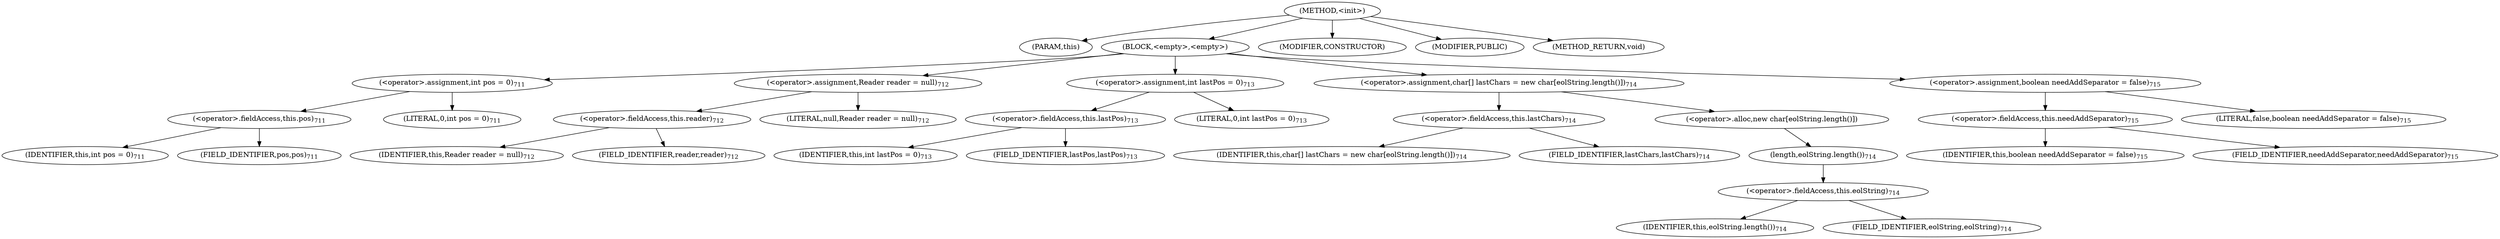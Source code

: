 digraph "&lt;init&gt;" {  
"2068" [label = <(METHOD,&lt;init&gt;)> ]
"2069" [label = <(PARAM,this)> ]
"2070" [label = <(BLOCK,&lt;empty&gt;,&lt;empty&gt;)> ]
"2071" [label = <(&lt;operator&gt;.assignment,int pos = 0)<SUB>711</SUB>> ]
"2072" [label = <(&lt;operator&gt;.fieldAccess,this.pos)<SUB>711</SUB>> ]
"2073" [label = <(IDENTIFIER,this,int pos = 0)<SUB>711</SUB>> ]
"2074" [label = <(FIELD_IDENTIFIER,pos,pos)<SUB>711</SUB>> ]
"2075" [label = <(LITERAL,0,int pos = 0)<SUB>711</SUB>> ]
"2076" [label = <(&lt;operator&gt;.assignment,Reader reader = null)<SUB>712</SUB>> ]
"2077" [label = <(&lt;operator&gt;.fieldAccess,this.reader)<SUB>712</SUB>> ]
"2078" [label = <(IDENTIFIER,this,Reader reader = null)<SUB>712</SUB>> ]
"2079" [label = <(FIELD_IDENTIFIER,reader,reader)<SUB>712</SUB>> ]
"2080" [label = <(LITERAL,null,Reader reader = null)<SUB>712</SUB>> ]
"2081" [label = <(&lt;operator&gt;.assignment,int lastPos = 0)<SUB>713</SUB>> ]
"2082" [label = <(&lt;operator&gt;.fieldAccess,this.lastPos)<SUB>713</SUB>> ]
"2083" [label = <(IDENTIFIER,this,int lastPos = 0)<SUB>713</SUB>> ]
"2084" [label = <(FIELD_IDENTIFIER,lastPos,lastPos)<SUB>713</SUB>> ]
"2085" [label = <(LITERAL,0,int lastPos = 0)<SUB>713</SUB>> ]
"2086" [label = <(&lt;operator&gt;.assignment,char[] lastChars = new char[eolString.length()])<SUB>714</SUB>> ]
"2087" [label = <(&lt;operator&gt;.fieldAccess,this.lastChars)<SUB>714</SUB>> ]
"2088" [label = <(IDENTIFIER,this,char[] lastChars = new char[eolString.length()])<SUB>714</SUB>> ]
"2089" [label = <(FIELD_IDENTIFIER,lastChars,lastChars)<SUB>714</SUB>> ]
"2090" [label = <(&lt;operator&gt;.alloc,new char[eolString.length()])> ]
"2091" [label = <(length,eolString.length())<SUB>714</SUB>> ]
"2092" [label = <(&lt;operator&gt;.fieldAccess,this.eolString)<SUB>714</SUB>> ]
"2093" [label = <(IDENTIFIER,this,eolString.length())<SUB>714</SUB>> ]
"2094" [label = <(FIELD_IDENTIFIER,eolString,eolString)<SUB>714</SUB>> ]
"2095" [label = <(&lt;operator&gt;.assignment,boolean needAddSeparator = false)<SUB>715</SUB>> ]
"2096" [label = <(&lt;operator&gt;.fieldAccess,this.needAddSeparator)<SUB>715</SUB>> ]
"2097" [label = <(IDENTIFIER,this,boolean needAddSeparator = false)<SUB>715</SUB>> ]
"2098" [label = <(FIELD_IDENTIFIER,needAddSeparator,needAddSeparator)<SUB>715</SUB>> ]
"2099" [label = <(LITERAL,false,boolean needAddSeparator = false)<SUB>715</SUB>> ]
"2100" [label = <(MODIFIER,CONSTRUCTOR)> ]
"2101" [label = <(MODIFIER,PUBLIC)> ]
"2102" [label = <(METHOD_RETURN,void)> ]
  "2068" -> "2069" 
  "2068" -> "2070" 
  "2068" -> "2100" 
  "2068" -> "2101" 
  "2068" -> "2102" 
  "2070" -> "2071" 
  "2070" -> "2076" 
  "2070" -> "2081" 
  "2070" -> "2086" 
  "2070" -> "2095" 
  "2071" -> "2072" 
  "2071" -> "2075" 
  "2072" -> "2073" 
  "2072" -> "2074" 
  "2076" -> "2077" 
  "2076" -> "2080" 
  "2077" -> "2078" 
  "2077" -> "2079" 
  "2081" -> "2082" 
  "2081" -> "2085" 
  "2082" -> "2083" 
  "2082" -> "2084" 
  "2086" -> "2087" 
  "2086" -> "2090" 
  "2087" -> "2088" 
  "2087" -> "2089" 
  "2090" -> "2091" 
  "2091" -> "2092" 
  "2092" -> "2093" 
  "2092" -> "2094" 
  "2095" -> "2096" 
  "2095" -> "2099" 
  "2096" -> "2097" 
  "2096" -> "2098" 
}
